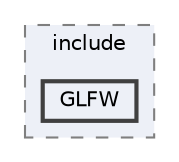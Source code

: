digraph "runtime/glfw/include/GLFW"
{
 // LATEX_PDF_SIZE
  bgcolor="transparent";
  edge [fontname=Helvetica,fontsize=10,labelfontname=Helvetica,labelfontsize=10];
  node [fontname=Helvetica,fontsize=10,shape=box,height=0.2,width=0.4];
  compound=true
  subgraph clusterdir_f6a6e0e95bc83596dccb8b83b37f7f29 {
    graph [ bgcolor="#edf0f7", pencolor="grey50", label="include", fontname=Helvetica,fontsize=10 style="filled,dashed", URL="dir_f6a6e0e95bc83596dccb8b83b37f7f29.html",tooltip=""]
  dir_b5877b79c5ce6d39790ee50e145c8f75 [label="GLFW", fillcolor="#edf0f7", color="grey25", style="filled,bold", URL="dir_b5877b79c5ce6d39790ee50e145c8f75.html",tooltip=""];
  }
}
